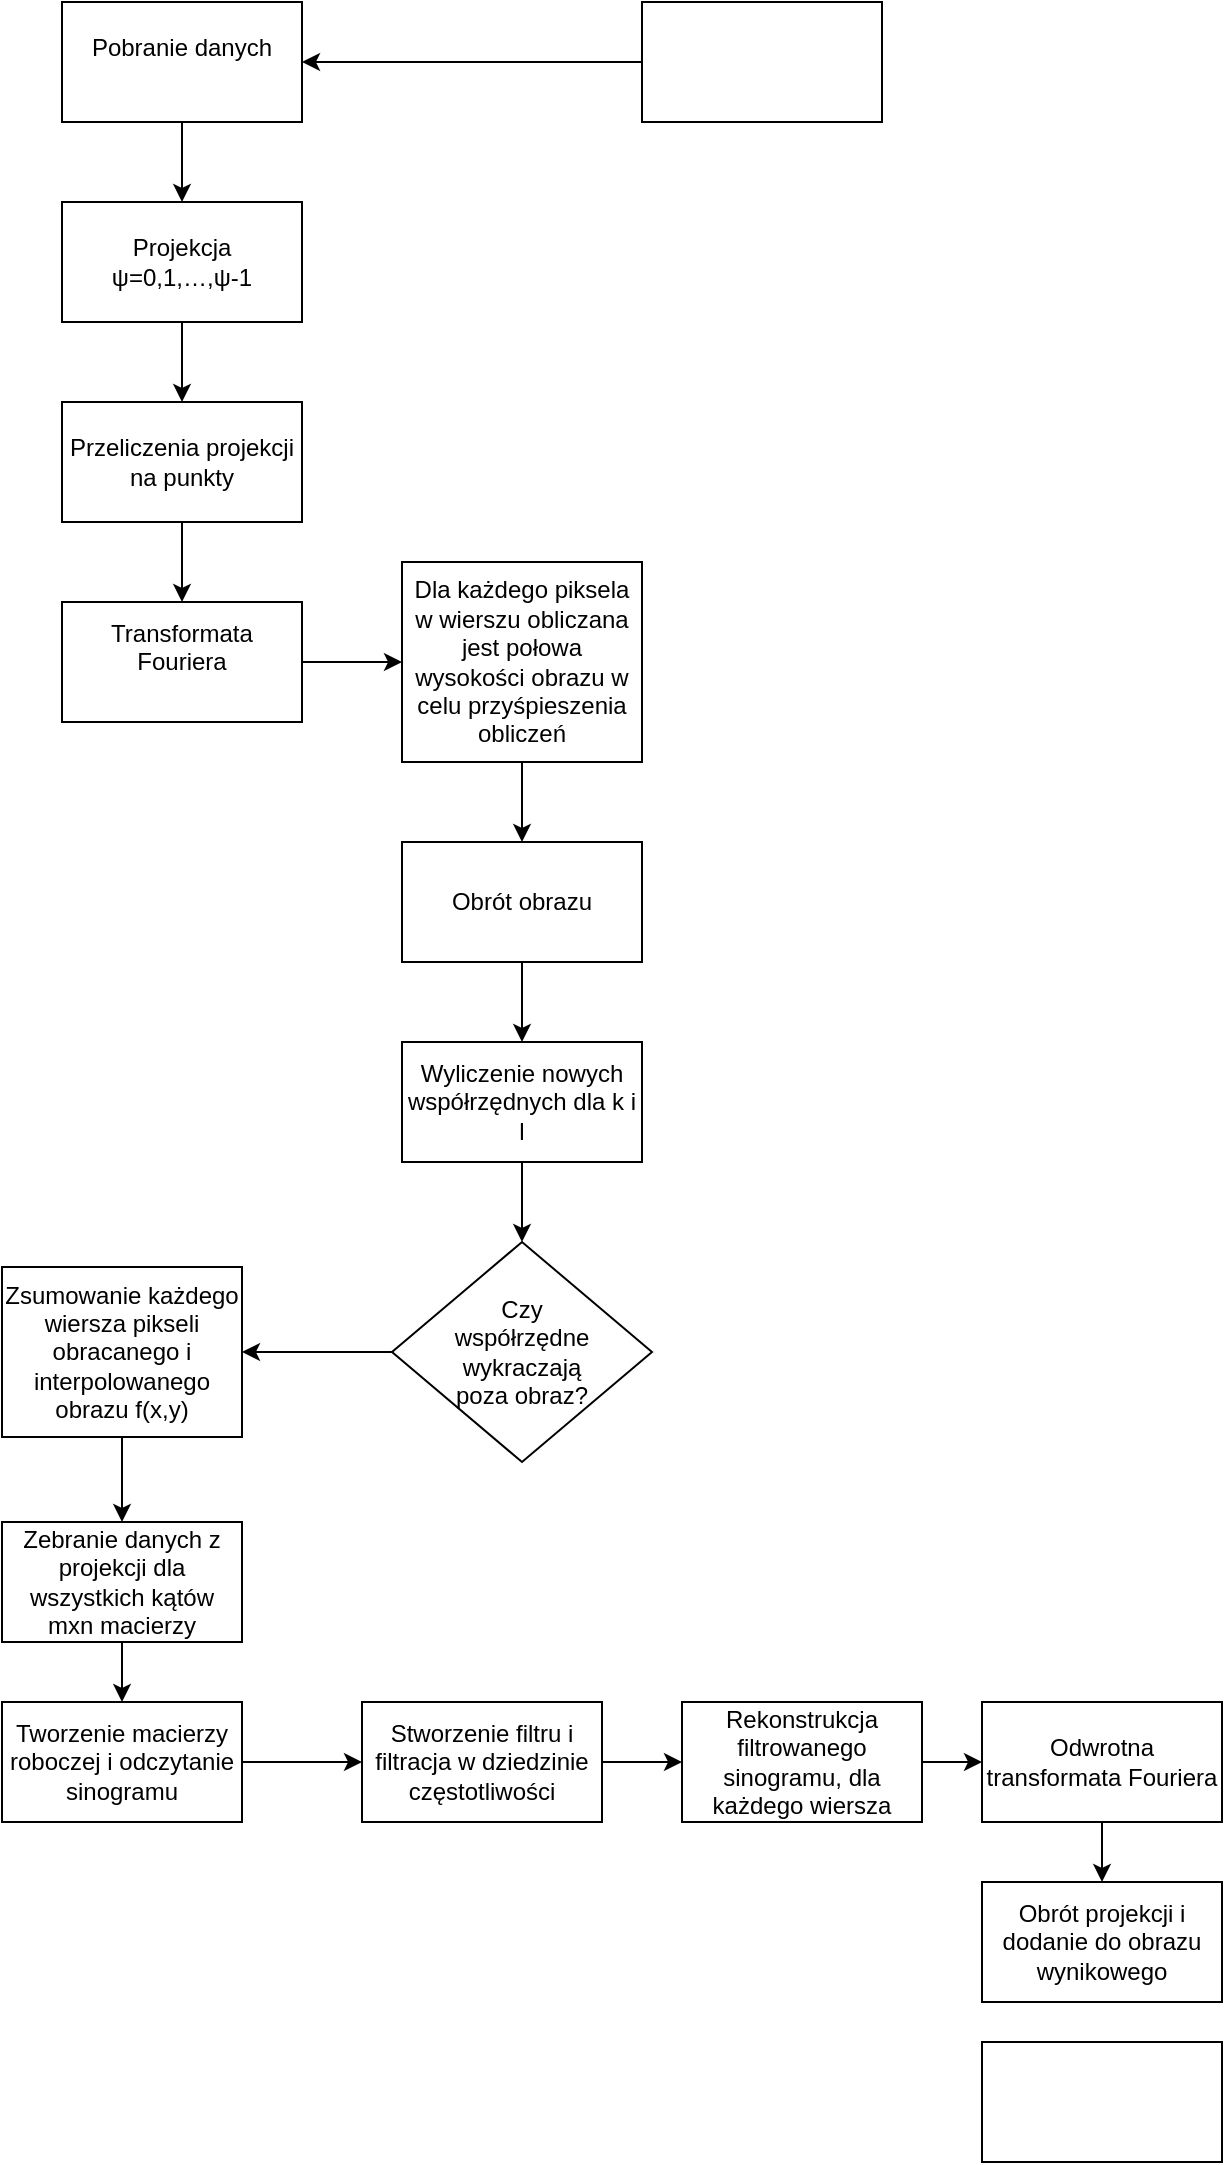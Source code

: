 <mxfile version="13.6.4" type="github">
  <diagram id="C5RBs43oDa-KdzZeNtuy" name="Page-1">
    <mxGraphModel dx="1841" dy="1711" grid="1" gridSize="10" guides="1" tooltips="1" connect="1" arrows="1" fold="1" page="1" pageScale="1" pageWidth="827" pageHeight="1169" math="0" shadow="0">
      <root>
        <mxCell id="WIyWlLk6GJQsqaUBKTNV-0" />
        <mxCell id="WIyWlLk6GJQsqaUBKTNV-1" parent="WIyWlLk6GJQsqaUBKTNV-0" />
        <mxCell id="_5Sri1fP840JNtNylSVJ-5" value="" style="edgeStyle=orthogonalEdgeStyle;rounded=0;orthogonalLoop=1;jettySize=auto;html=1;" edge="1" parent="WIyWlLk6GJQsqaUBKTNV-1" source="_5Sri1fP840JNtNylSVJ-0" target="_5Sri1fP840JNtNylSVJ-4">
          <mxGeometry relative="1" as="geometry" />
        </mxCell>
        <mxCell id="_5Sri1fP840JNtNylSVJ-0" value="&lt;div&gt;Pobranie danych&lt;/div&gt;&lt;div&gt;&lt;br&gt;&lt;/div&gt;" style="rounded=0;whiteSpace=wrap;html=1;" vertex="1" parent="WIyWlLk6GJQsqaUBKTNV-1">
          <mxGeometry x="-610" y="-1110" width="120" height="60" as="geometry" />
        </mxCell>
        <mxCell id="_5Sri1fP840JNtNylSVJ-3" value="" style="edgeStyle=orthogonalEdgeStyle;rounded=0;orthogonalLoop=1;jettySize=auto;html=1;" edge="1" parent="WIyWlLk6GJQsqaUBKTNV-1" source="_5Sri1fP840JNtNylSVJ-2" target="_5Sri1fP840JNtNylSVJ-0">
          <mxGeometry relative="1" as="geometry" />
        </mxCell>
        <mxCell id="_5Sri1fP840JNtNylSVJ-2" value="" style="rounded=0;whiteSpace=wrap;html=1;" vertex="1" parent="WIyWlLk6GJQsqaUBKTNV-1">
          <mxGeometry x="-320" y="-1110" width="120" height="60" as="geometry" />
        </mxCell>
        <mxCell id="_5Sri1fP840JNtNylSVJ-7" value="" style="edgeStyle=orthogonalEdgeStyle;rounded=0;orthogonalLoop=1;jettySize=auto;html=1;" edge="1" parent="WIyWlLk6GJQsqaUBKTNV-1" source="_5Sri1fP840JNtNylSVJ-4" target="_5Sri1fP840JNtNylSVJ-6">
          <mxGeometry relative="1" as="geometry" />
        </mxCell>
        <mxCell id="_5Sri1fP840JNtNylSVJ-4" value="&lt;div&gt;Projekcja&lt;/div&gt;&lt;div&gt;ψ=0,1,…,ψ-1&lt;br&gt;&lt;/div&gt;" style="rounded=0;whiteSpace=wrap;html=1;" vertex="1" parent="WIyWlLk6GJQsqaUBKTNV-1">
          <mxGeometry x="-610" y="-1010" width="120" height="60" as="geometry" />
        </mxCell>
        <mxCell id="_5Sri1fP840JNtNylSVJ-9" value="" style="edgeStyle=orthogonalEdgeStyle;rounded=0;orthogonalLoop=1;jettySize=auto;html=1;" edge="1" parent="WIyWlLk6GJQsqaUBKTNV-1" source="_5Sri1fP840JNtNylSVJ-6" target="_5Sri1fP840JNtNylSVJ-8">
          <mxGeometry relative="1" as="geometry" />
        </mxCell>
        <mxCell id="_5Sri1fP840JNtNylSVJ-6" value="Przeliczenia projekcji na punkty" style="rounded=0;whiteSpace=wrap;html=1;" vertex="1" parent="WIyWlLk6GJQsqaUBKTNV-1">
          <mxGeometry x="-610" y="-910" width="120" height="60" as="geometry" />
        </mxCell>
        <mxCell id="_5Sri1fP840JNtNylSVJ-11" value="" style="edgeStyle=orthogonalEdgeStyle;rounded=0;orthogonalLoop=1;jettySize=auto;html=1;" edge="1" parent="WIyWlLk6GJQsqaUBKTNV-1" source="_5Sri1fP840JNtNylSVJ-8" target="_5Sri1fP840JNtNylSVJ-10">
          <mxGeometry relative="1" as="geometry" />
        </mxCell>
        <mxCell id="_5Sri1fP840JNtNylSVJ-8" value="&lt;div&gt;Transformata Fouriera&lt;/div&gt;&lt;div&gt;&lt;br&gt;&lt;/div&gt;" style="rounded=0;whiteSpace=wrap;html=1;" vertex="1" parent="WIyWlLk6GJQsqaUBKTNV-1">
          <mxGeometry x="-610" y="-810" width="120" height="60" as="geometry" />
        </mxCell>
        <mxCell id="_5Sri1fP840JNtNylSVJ-13" value="" style="edgeStyle=orthogonalEdgeStyle;rounded=0;orthogonalLoop=1;jettySize=auto;html=1;" edge="1" parent="WIyWlLk6GJQsqaUBKTNV-1" source="_5Sri1fP840JNtNylSVJ-10" target="_5Sri1fP840JNtNylSVJ-12">
          <mxGeometry relative="1" as="geometry" />
        </mxCell>
        <mxCell id="_5Sri1fP840JNtNylSVJ-10" value="Dla każdego piksela w wierszu obliczana jest połowa wysokości obrazu w celu przyśpieszenia obliczeń" style="rounded=0;whiteSpace=wrap;html=1;" vertex="1" parent="WIyWlLk6GJQsqaUBKTNV-1">
          <mxGeometry x="-440" y="-830" width="120" height="100" as="geometry" />
        </mxCell>
        <mxCell id="_5Sri1fP840JNtNylSVJ-15" value="" style="edgeStyle=orthogonalEdgeStyle;rounded=0;orthogonalLoop=1;jettySize=auto;html=1;" edge="1" parent="WIyWlLk6GJQsqaUBKTNV-1" source="_5Sri1fP840JNtNylSVJ-12" target="_5Sri1fP840JNtNylSVJ-14">
          <mxGeometry relative="1" as="geometry" />
        </mxCell>
        <mxCell id="_5Sri1fP840JNtNylSVJ-12" value="Obrót obrazu" style="rounded=0;whiteSpace=wrap;html=1;" vertex="1" parent="WIyWlLk6GJQsqaUBKTNV-1">
          <mxGeometry x="-440" y="-690" width="120" height="60" as="geometry" />
        </mxCell>
        <mxCell id="_5Sri1fP840JNtNylSVJ-17" value="" style="edgeStyle=orthogonalEdgeStyle;rounded=0;orthogonalLoop=1;jettySize=auto;html=1;" edge="1" parent="WIyWlLk6GJQsqaUBKTNV-1" source="_5Sri1fP840JNtNylSVJ-14" target="_5Sri1fP840JNtNylSVJ-16">
          <mxGeometry relative="1" as="geometry" />
        </mxCell>
        <mxCell id="_5Sri1fP840JNtNylSVJ-14" value="Wyliczenie nowych współrzędnych dla k i l" style="rounded=0;whiteSpace=wrap;html=1;" vertex="1" parent="WIyWlLk6GJQsqaUBKTNV-1">
          <mxGeometry x="-440" y="-590" width="120" height="60" as="geometry" />
        </mxCell>
        <mxCell id="_5Sri1fP840JNtNylSVJ-19" value="" style="edgeStyle=orthogonalEdgeStyle;rounded=0;orthogonalLoop=1;jettySize=auto;html=1;" edge="1" parent="WIyWlLk6GJQsqaUBKTNV-1" source="_5Sri1fP840JNtNylSVJ-16" target="_5Sri1fP840JNtNylSVJ-18">
          <mxGeometry relative="1" as="geometry" />
        </mxCell>
        <mxCell id="_5Sri1fP840JNtNylSVJ-16" value="&lt;div&gt;Czy&lt;/div&gt;&lt;div&gt; współrzędne &lt;br&gt;&lt;/div&gt;&lt;div&gt;wykraczają&lt;/div&gt;&lt;div&gt;poza obraz?&lt;br&gt;&lt;/div&gt;" style="rhombus;whiteSpace=wrap;html=1;" vertex="1" parent="WIyWlLk6GJQsqaUBKTNV-1">
          <mxGeometry x="-445" y="-490" width="130" height="110" as="geometry" />
        </mxCell>
        <mxCell id="_5Sri1fP840JNtNylSVJ-21" value="" style="edgeStyle=orthogonalEdgeStyle;rounded=0;orthogonalLoop=1;jettySize=auto;html=1;" edge="1" parent="WIyWlLk6GJQsqaUBKTNV-1" source="_5Sri1fP840JNtNylSVJ-18" target="_5Sri1fP840JNtNylSVJ-20">
          <mxGeometry relative="1" as="geometry" />
        </mxCell>
        <mxCell id="_5Sri1fP840JNtNylSVJ-18" value="Zsumowanie każdego wiersza pikseli obracanego i interpolowanego obrazu f(x,y)" style="rounded=0;whiteSpace=wrap;html=1;" vertex="1" parent="WIyWlLk6GJQsqaUBKTNV-1">
          <mxGeometry x="-640" y="-477.5" width="120" height="85" as="geometry" />
        </mxCell>
        <mxCell id="_5Sri1fP840JNtNylSVJ-23" value="" style="edgeStyle=orthogonalEdgeStyle;rounded=0;orthogonalLoop=1;jettySize=auto;html=1;" edge="1" parent="WIyWlLk6GJQsqaUBKTNV-1" source="_5Sri1fP840JNtNylSVJ-20" target="_5Sri1fP840JNtNylSVJ-22">
          <mxGeometry relative="1" as="geometry" />
        </mxCell>
        <mxCell id="_5Sri1fP840JNtNylSVJ-20" value="Zebranie danych z projekcji dla wszystkich kątów mxn macierzy" style="rounded=0;whiteSpace=wrap;html=1;" vertex="1" parent="WIyWlLk6GJQsqaUBKTNV-1">
          <mxGeometry x="-640" y="-350" width="120" height="60" as="geometry" />
        </mxCell>
        <mxCell id="_5Sri1fP840JNtNylSVJ-25" value="" style="edgeStyle=orthogonalEdgeStyle;rounded=0;orthogonalLoop=1;jettySize=auto;html=1;" edge="1" parent="WIyWlLk6GJQsqaUBKTNV-1" source="_5Sri1fP840JNtNylSVJ-22" target="_5Sri1fP840JNtNylSVJ-24">
          <mxGeometry relative="1" as="geometry" />
        </mxCell>
        <mxCell id="_5Sri1fP840JNtNylSVJ-22" value="Tworzenie macierzy roboczej i odczytanie sinogramu" style="rounded=0;whiteSpace=wrap;html=1;" vertex="1" parent="WIyWlLk6GJQsqaUBKTNV-1">
          <mxGeometry x="-640" y="-260" width="120" height="60" as="geometry" />
        </mxCell>
        <mxCell id="_5Sri1fP840JNtNylSVJ-27" value="" style="edgeStyle=orthogonalEdgeStyle;rounded=0;orthogonalLoop=1;jettySize=auto;html=1;" edge="1" parent="WIyWlLk6GJQsqaUBKTNV-1" source="_5Sri1fP840JNtNylSVJ-24" target="_5Sri1fP840JNtNylSVJ-26">
          <mxGeometry relative="1" as="geometry" />
        </mxCell>
        <mxCell id="_5Sri1fP840JNtNylSVJ-24" value="Stworzenie filtru i filtracja w dziedzinie częstotliwości" style="rounded=0;whiteSpace=wrap;html=1;" vertex="1" parent="WIyWlLk6GJQsqaUBKTNV-1">
          <mxGeometry x="-460" y="-260" width="120" height="60" as="geometry" />
        </mxCell>
        <mxCell id="_5Sri1fP840JNtNylSVJ-29" value="" style="edgeStyle=orthogonalEdgeStyle;rounded=0;orthogonalLoop=1;jettySize=auto;html=1;" edge="1" parent="WIyWlLk6GJQsqaUBKTNV-1" source="_5Sri1fP840JNtNylSVJ-26" target="_5Sri1fP840JNtNylSVJ-28">
          <mxGeometry relative="1" as="geometry" />
        </mxCell>
        <mxCell id="_5Sri1fP840JNtNylSVJ-26" value="Rekonstrukcja filtrowanego sinogramu, dla każdego wiersza " style="rounded=0;whiteSpace=wrap;html=1;" vertex="1" parent="WIyWlLk6GJQsqaUBKTNV-1">
          <mxGeometry x="-300" y="-260" width="120" height="60" as="geometry" />
        </mxCell>
        <mxCell id="_5Sri1fP840JNtNylSVJ-31" value="" style="edgeStyle=orthogonalEdgeStyle;rounded=0;orthogonalLoop=1;jettySize=auto;html=1;" edge="1" parent="WIyWlLk6GJQsqaUBKTNV-1" source="_5Sri1fP840JNtNylSVJ-28" target="_5Sri1fP840JNtNylSVJ-30">
          <mxGeometry relative="1" as="geometry" />
        </mxCell>
        <mxCell id="_5Sri1fP840JNtNylSVJ-28" value="Odwrotna transformata Fouriera" style="rounded=0;whiteSpace=wrap;html=1;" vertex="1" parent="WIyWlLk6GJQsqaUBKTNV-1">
          <mxGeometry x="-150" y="-260" width="120" height="60" as="geometry" />
        </mxCell>
        <mxCell id="_5Sri1fP840JNtNylSVJ-30" value="Obrót projekcji i dodanie do obrazu wynikowego" style="rounded=0;whiteSpace=wrap;html=1;" vertex="1" parent="WIyWlLk6GJQsqaUBKTNV-1">
          <mxGeometry x="-150" y="-170" width="120" height="60" as="geometry" />
        </mxCell>
        <mxCell id="_5Sri1fP840JNtNylSVJ-32" value="" style="rounded=0;whiteSpace=wrap;html=1;" vertex="1" parent="WIyWlLk6GJQsqaUBKTNV-1">
          <mxGeometry x="-150" y="-90" width="120" height="60" as="geometry" />
        </mxCell>
      </root>
    </mxGraphModel>
  </diagram>
</mxfile>

